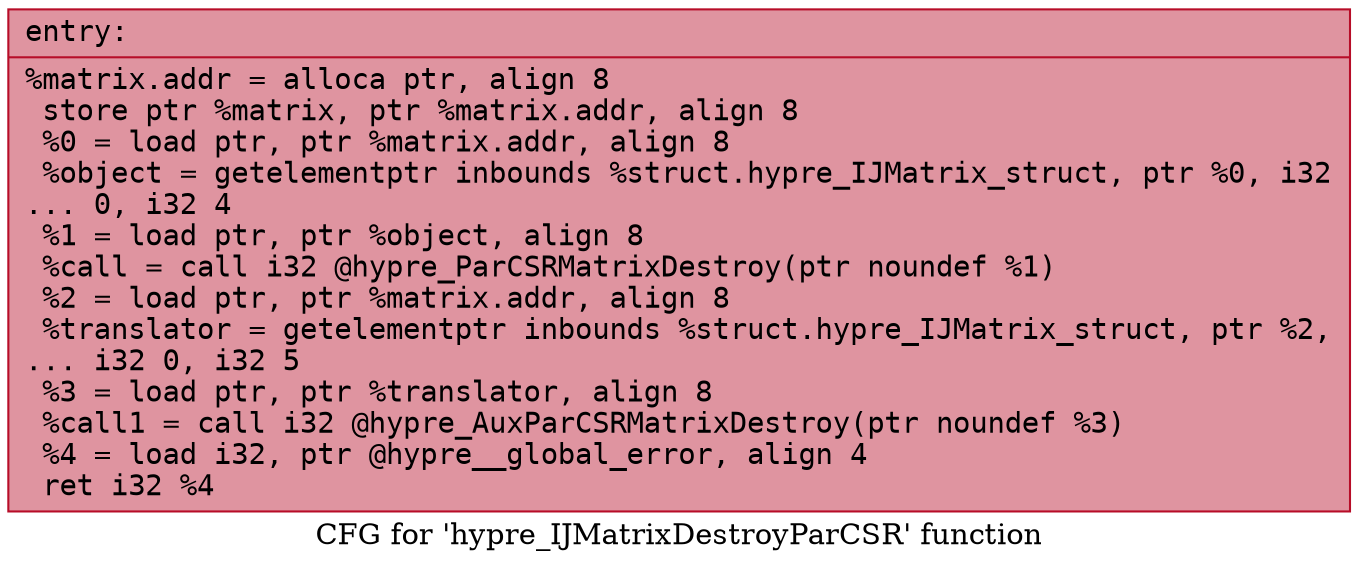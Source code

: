digraph "CFG for 'hypre_IJMatrixDestroyParCSR' function" {
	label="CFG for 'hypre_IJMatrixDestroyParCSR' function";

	Node0x564083240270 [shape=record,color="#b70d28ff", style=filled, fillcolor="#b70d2870" fontname="Courier",label="{entry:\l|  %matrix.addr = alloca ptr, align 8\l  store ptr %matrix, ptr %matrix.addr, align 8\l  %0 = load ptr, ptr %matrix.addr, align 8\l  %object = getelementptr inbounds %struct.hypre_IJMatrix_struct, ptr %0, i32\l... 0, i32 4\l  %1 = load ptr, ptr %object, align 8\l  %call = call i32 @hypre_ParCSRMatrixDestroy(ptr noundef %1)\l  %2 = load ptr, ptr %matrix.addr, align 8\l  %translator = getelementptr inbounds %struct.hypre_IJMatrix_struct, ptr %2,\l... i32 0, i32 5\l  %3 = load ptr, ptr %translator, align 8\l  %call1 = call i32 @hypre_AuxParCSRMatrixDestroy(ptr noundef %3)\l  %4 = load i32, ptr @hypre__global_error, align 4\l  ret i32 %4\l}"];
}
